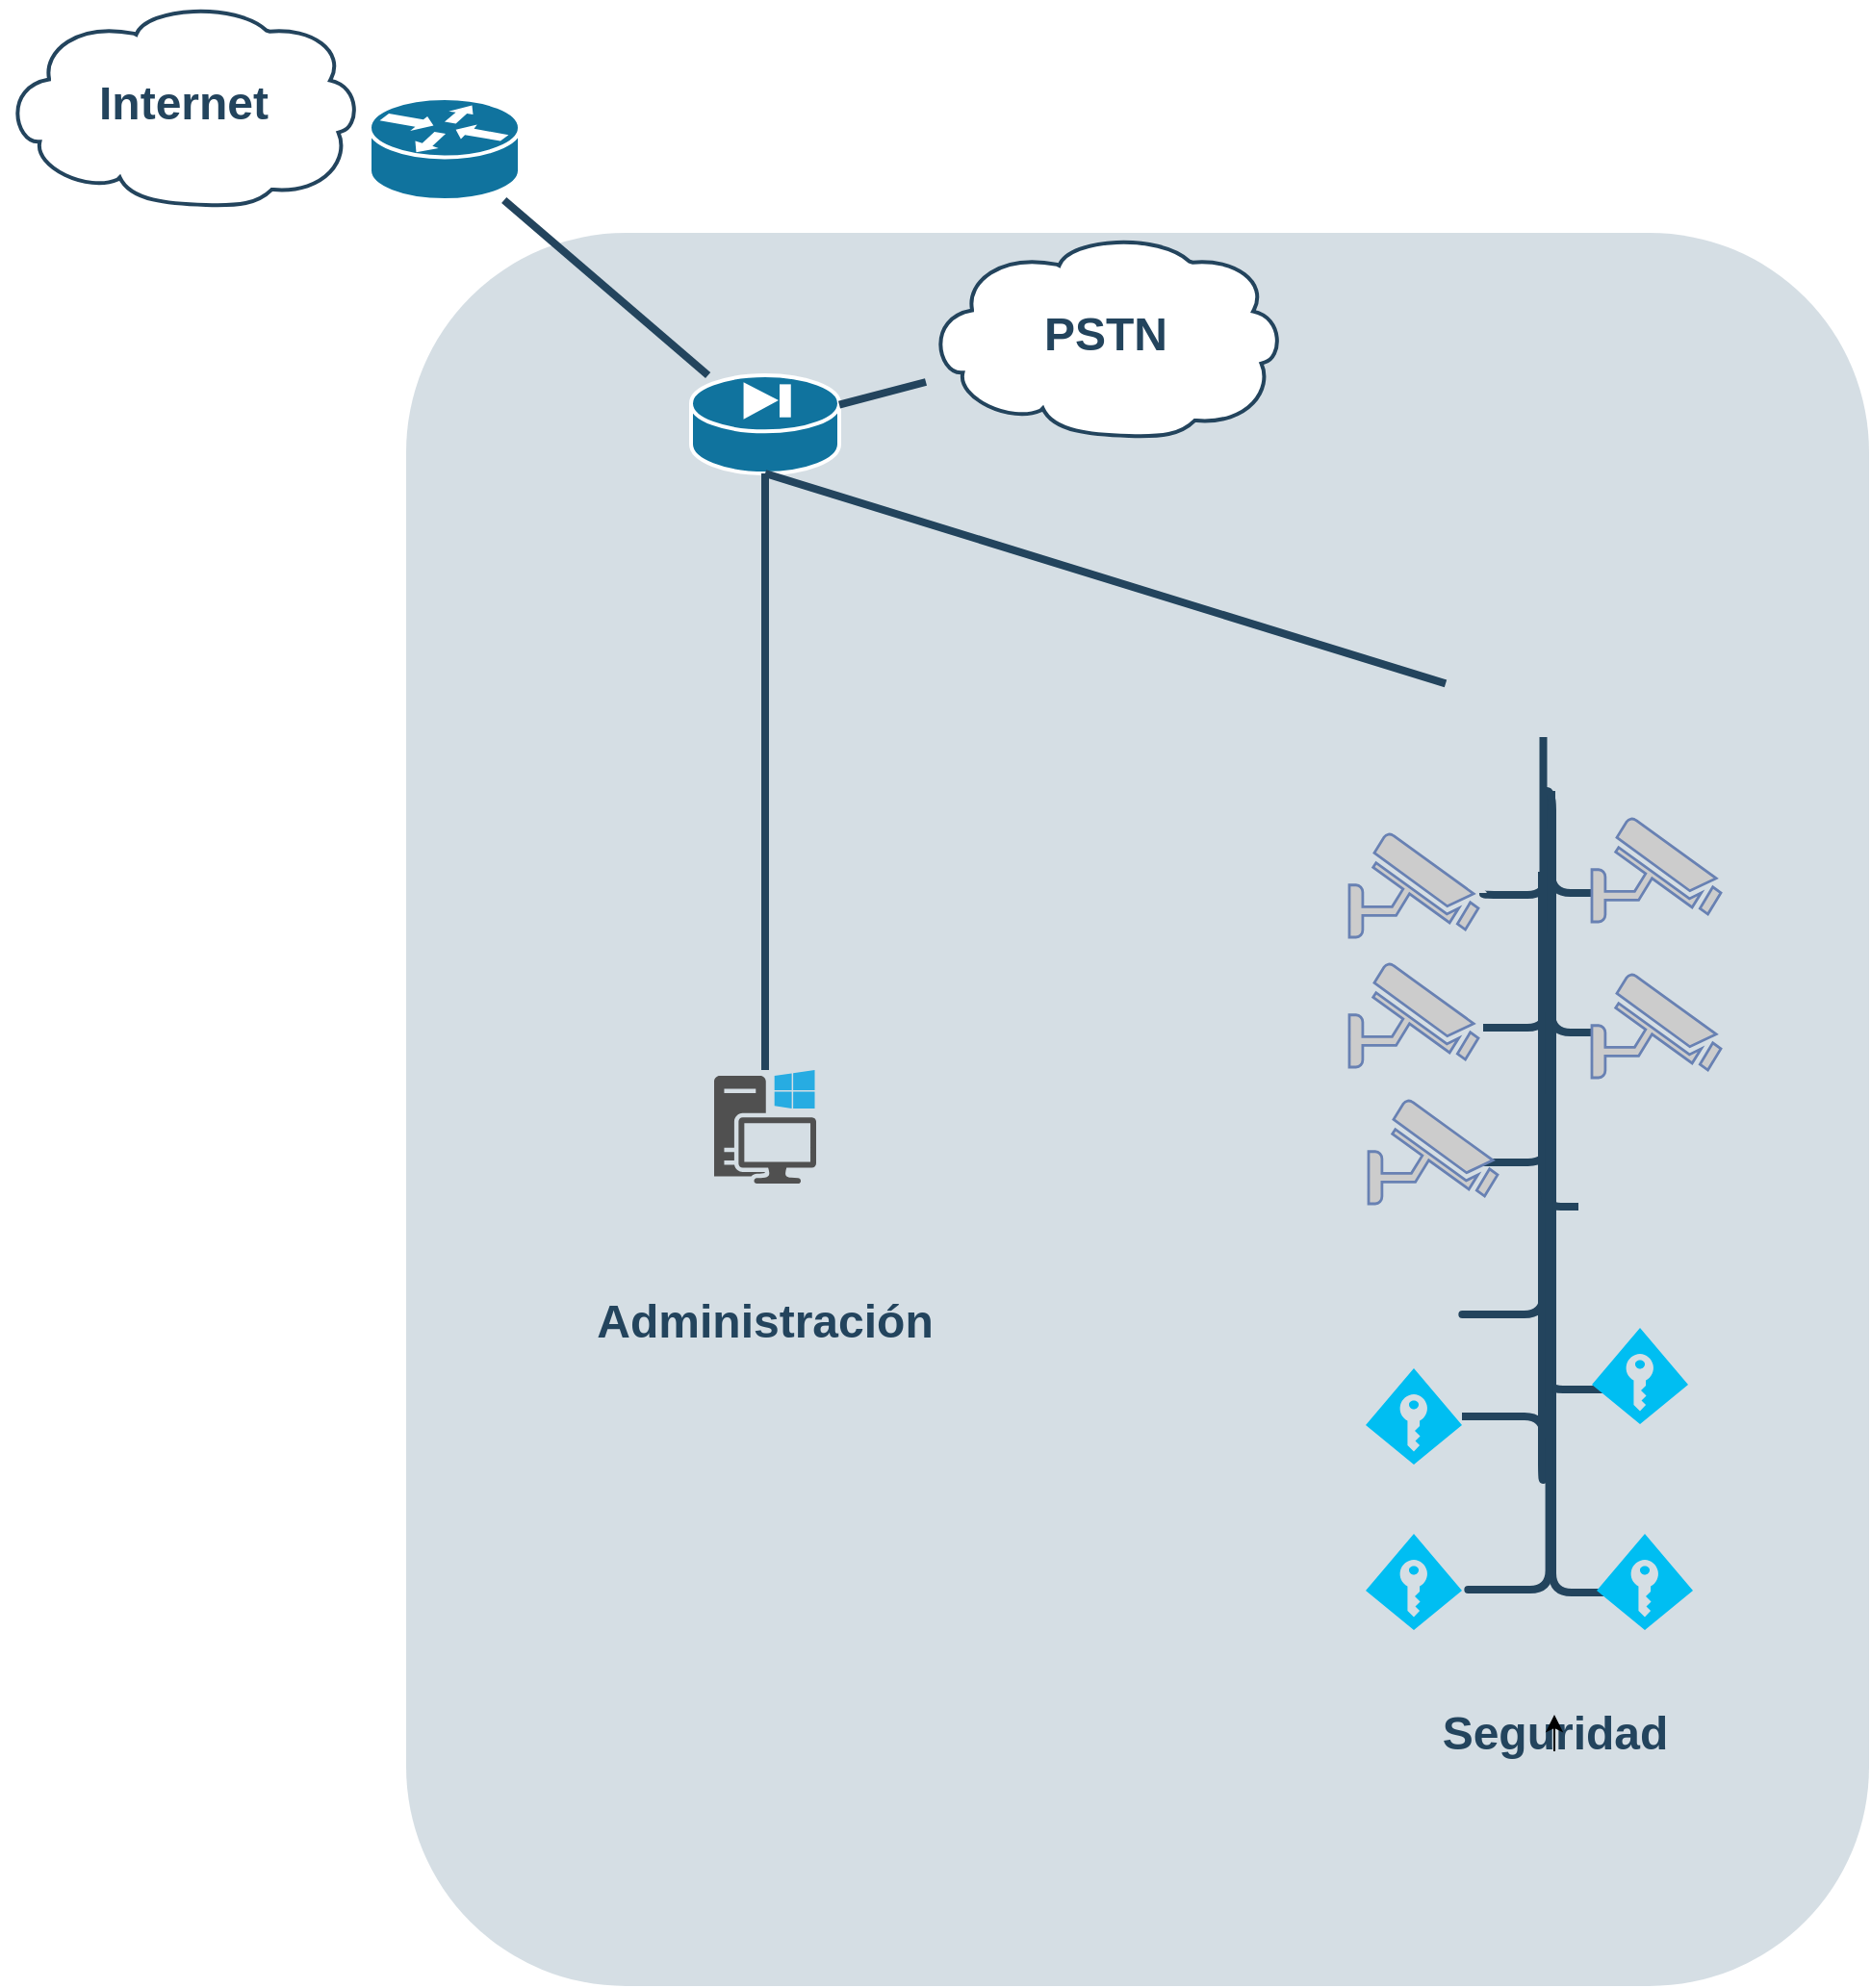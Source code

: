 <mxfile version="22.0.8" type="github">
  <diagram id="6a731a19-8d31-9384-78a2-239565b7b9f0" name="Page-1">
    <mxGraphModel dx="2322" dy="1264" grid="1" gridSize="10" guides="1" tooltips="1" connect="1" arrows="1" fold="1" page="1" pageScale="1" pageWidth="827" pageHeight="1169" background="none" math="0" shadow="0">
      <root>
        <mxCell id="0" />
        <mxCell id="1" parent="0" />
        <mxCell id="2092" value="" style="rounded=1;whiteSpace=wrap;html=1;strokeColor=none;fillColor=#BAC8D3;fontSize=24;fontColor=#23445D;align=center;opacity=60;" parent="1" vertex="1">
          <mxGeometry x="650" y="150" width="760" height="911" as="geometry" />
        </mxCell>
        <mxCell id="2108" value="" style="shape=mxgraph.cisco.security.pix_firewall;html=1;dashed=0;fillColor=#10739E;strokeColor=#ffffff;strokeWidth=2;verticalLabelPosition=bottom;verticalAlign=top;fontFamily=Helvetica;fontSize=36;fontColor=#FFB366" parent="1" vertex="1">
          <mxGeometry x="798" y="224" width="77" height="51" as="geometry" />
        </mxCell>
        <mxCell id="2109" value="Internet" style="shape=mxgraph.cisco.storage.cloud;html=1;dashed=0;strokeColor=#23445D;fillColor=#ffffff;strokeWidth=2;fontFamily=Helvetica;fontSize=24;fontColor=#23445D;align=center;fontStyle=1" parent="1" vertex="1">
          <mxGeometry x="440.5" y="30" width="186" height="106" as="geometry" />
        </mxCell>
        <mxCell id="2110" value="PSTN" style="shape=mxgraph.cisco.storage.cloud;html=1;dashed=0;strokeColor=#23445D;fillColor=#ffffff;strokeWidth=2;fontFamily=Helvetica;fontSize=24;fontColor=#23445D;fontStyle=1" parent="1" vertex="1">
          <mxGeometry x="920" y="150" width="186" height="106" as="geometry" />
        </mxCell>
        <mxCell id="2138" value="" style="shape=mxgraph.cisco.routers.router;html=1;dashed=0;fillColor=#10739E;strokeColor=#ffffff;strokeWidth=2;verticalLabelPosition=bottom;verticalAlign=top;fontFamily=Helvetica;fontSize=36;fontColor=#FFB366" parent="1" vertex="1">
          <mxGeometry x="631" y="80" width="78" height="53" as="geometry" />
        </mxCell>
        <mxCell id="2170" value="" style="elbow=horizontal;endArrow=none;html=1;strokeColor=#23445D;endFill=0;strokeWidth=4;rounded=1" parent="1" source="2108" target="2138" edge="1">
          <mxGeometry width="100" height="100" relative="1" as="geometry">
            <mxPoint x="1210" y="198.0" as="sourcePoint" />
            <mxPoint x="1210.278" y="240.083" as="targetPoint" />
          </mxGeometry>
        </mxCell>
        <mxCell id="2171" value="" style="elbow=horizontal;endArrow=none;html=1;strokeColor=#23445D;endFill=0;strokeWidth=4;rounded=1" parent="1" source="2108" target="2110" edge="1">
          <mxGeometry width="100" height="100" relative="1" as="geometry">
            <mxPoint x="1220" y="208.0" as="sourcePoint" />
            <mxPoint x="910" y="219.149" as="targetPoint" />
          </mxGeometry>
        </mxCell>
        <mxCell id="2173" style="edgeStyle=none;rounded=1;html=1;strokeColor=#23445D;endArrow=none;endFill=0;strokeWidth=4" parent="1" source="2108" target="Q__xzIpu4N2IP-a3nQCp-2258" edge="1">
          <mxGeometry relative="1" as="geometry">
            <mxPoint x="822.5" y="404" as="sourcePoint" />
            <mxPoint x="822.5" y="466" as="targetPoint" />
            <Array as="points" />
          </mxGeometry>
        </mxCell>
        <mxCell id="2174" style="edgeStyle=none;rounded=1;html=1;strokeColor=#23445D;endArrow=none;endFill=0;strokeWidth=4;exitX=0.5;exitY=1;exitDx=0;exitDy=0;exitPerimeter=0;" parent="1" source="2108" target="2dOc67XMpe4D0IIJay1_-2258" edge="1">
          <mxGeometry relative="1" as="geometry">
            <mxPoint x="854.5" y="374.577" as="sourcePoint" />
            <mxPoint x="1153" y="402.859" as="targetPoint" />
          </mxGeometry>
        </mxCell>
        <mxCell id="2203" style="edgeStyle=orthogonalEdgeStyle;rounded=1;html=1;strokeColor=#23445D;endArrow=none;endFill=0;strokeWidth=4" parent="1" edge="1">
          <mxGeometry relative="1" as="geometry">
            <Array as="points">
              <mxPoint x="1242.5" y="494" />
            </Array>
            <mxPoint x="1242.5" y="440" as="sourcePoint" />
            <mxPoint x="1209.5" y="493" as="targetPoint" />
          </mxGeometry>
        </mxCell>
        <mxCell id="2204" style="edgeStyle=orthogonalEdgeStyle;rounded=1;html=1;strokeColor=#23445D;endArrow=none;endFill=0;strokeWidth=4" parent="1" edge="1">
          <mxGeometry relative="1" as="geometry">
            <Array as="points">
              <mxPoint x="1242.5" y="563" />
            </Array>
            <mxPoint x="1242.5" y="490" as="sourcePoint" />
            <mxPoint x="1209.5" y="563" as="targetPoint" />
          </mxGeometry>
        </mxCell>
        <mxCell id="2205" style="edgeStyle=orthogonalEdgeStyle;rounded=1;html=1;strokeColor=#23445D;endArrow=none;endFill=0;strokeWidth=4" parent="1" edge="1">
          <mxGeometry relative="1" as="geometry">
            <Array as="points">
              <mxPoint x="1242.25" y="633" />
            </Array>
            <mxPoint x="1242.75" y="550" as="sourcePoint" />
            <mxPoint x="1209.25" y="633" as="targetPoint" />
          </mxGeometry>
        </mxCell>
        <mxCell id="2206" style="edgeStyle=orthogonalEdgeStyle;rounded=1;html=1;strokeColor=#23445D;endArrow=none;endFill=0;strokeWidth=4" parent="1" edge="1">
          <mxGeometry relative="1" as="geometry">
            <Array as="points">
              <mxPoint x="1245" y="493" />
            </Array>
            <mxPoint x="1245" y="440" as="sourcePoint" />
            <mxPoint x="1266" y="493" as="targetPoint" />
          </mxGeometry>
        </mxCell>
        <mxCell id="2207" style="edgeStyle=orthogonalEdgeStyle;rounded=1;html=1;strokeColor=#23445D;endArrow=none;endFill=0;strokeWidth=4" parent="1" edge="1">
          <mxGeometry relative="1" as="geometry">
            <Array as="points">
              <mxPoint x="1245" y="565.5" />
            </Array>
            <mxPoint x="1245" y="480" as="sourcePoint" />
            <mxPoint x="1266" y="565.5" as="targetPoint" />
          </mxGeometry>
        </mxCell>
        <mxCell id="2230" value="&lt;font style=&quot;font-size: 24px;&quot;&gt;Seguridad&lt;/font&gt;" style="rounded=1;whiteSpace=wrap;html=1;strokeColor=none;fillColor=none;fontSize=14;fontColor=#23445D;align=center;fontStyle=1" parent="1" vertex="1">
          <mxGeometry x="1198.5" y="920" width="96" height="19" as="geometry" />
        </mxCell>
        <mxCell id="2232" value="&lt;font color=&quot;#23445d&quot;&gt;&lt;font style=&quot;font-size: 24px;&quot;&gt;Administración&lt;/font&gt;&lt;br&gt;&lt;/font&gt;" style="rounded=1;whiteSpace=wrap;html=1;strokeColor=none;fillColor=none;fontSize=14;fontColor=#742B21;align=center;fontStyle=1" parent="1" vertex="1">
          <mxGeometry x="782" y="706" width="109" height="19" as="geometry" />
        </mxCell>
        <mxCell id="2238" style="edgeStyle=orthogonalEdgeStyle;rounded=1;html=1;endArrow=none;endFill=0;strokeColor=#23445D;strokeWidth=4;fontSize=14;fontColor=#990000" parent="1" edge="1">
          <mxGeometry relative="1" as="geometry">
            <Array as="points">
              <mxPoint x="1241.5" y="751" />
            </Array>
            <mxPoint x="1241" y="440" as="sourcePoint" />
            <mxPoint x="1271.5" y="751" as="targetPoint" />
          </mxGeometry>
        </mxCell>
        <mxCell id="2240" style="edgeStyle=orthogonalEdgeStyle;rounded=1;html=1;endArrow=none;endFill=0;strokeColor=#23445D;strokeWidth=4;fontSize=14;fontColor=#990000" parent="1" edge="1">
          <mxGeometry relative="1" as="geometry">
            <Array as="points">
              <mxPoint x="1241" y="712" />
              <mxPoint x="1197" y="712" />
            </Array>
            <mxPoint x="1201" y="712" as="targetPoint" />
            <mxPoint x="1240.75" y="412" as="sourcePoint" />
          </mxGeometry>
        </mxCell>
        <mxCell id="2241" style="edgeStyle=orthogonalEdgeStyle;rounded=1;html=1;endArrow=none;endFill=0;strokeColor=#23445D;strokeWidth=4;fontSize=14;fontColor=#990000" parent="1" edge="1" target="Q__xzIpu4N2IP-a3nQCp-2261">
          <mxGeometry relative="1" as="geometry">
            <Array as="points">
              <mxPoint x="1240" y="798" />
              <mxPoint x="1241" y="798" />
              <mxPoint x="1241" y="765" />
            </Array>
            <mxPoint x="1197" y="798" as="targetPoint" />
            <mxPoint x="1240" y="482" as="sourcePoint" />
          </mxGeometry>
        </mxCell>
        <mxCell id="2250" style="edgeStyle=orthogonalEdgeStyle;rounded=1;html=1;endArrow=none;endFill=0;strokeColor=#23445D;strokeWidth=4;fontSize=14;fontColor=#990000" parent="1" edge="1">
          <mxGeometry relative="1" as="geometry">
            <Array as="points">
              <mxPoint x="1241" y="656" />
            </Array>
            <mxPoint x="1241" y="514" as="sourcePoint" />
            <mxPoint x="1259" y="656" as="targetPoint" />
          </mxGeometry>
        </mxCell>
        <mxCell id="2257" style="edgeStyle=orthogonalEdgeStyle;curved=1;rounded=0;jumpStyle=none;html=1;exitX=0.75;exitY=0;entryX=0.75;entryY=0;shadow=0;labelBackgroundColor=#ffffff;startArrow=none;startFill=0;endArrow=none;endFill=0;endSize=10;jettySize=auto;orthogonalLoop=1;strokeColor=#23445D;strokeWidth=2;fillColor=#F08705;fontFamily=Helvetica;fontSize=25;fontColor=#23445D;align=left;" parent="1" edge="1">
          <mxGeometry relative="1" as="geometry">
            <mxPoint x="1085.75" y="424" as="sourcePoint" />
            <mxPoint x="1085.75" y="424" as="targetPoint" />
          </mxGeometry>
        </mxCell>
        <mxCell id="2dOc67XMpe4D0IIJay1_-2258" value="" style="shape=image;html=1;verticalAlign=top;verticalLabelPosition=bottom;labelBackgroundColor=#ffffff;imageAspect=0;aspect=fixed;image=https://cdn0.iconfinder.com/data/icons/google-material-design-3-0/48/ic_fiber_dvr_48px-128.png" parent="1" vertex="1">
          <mxGeometry x="1190" y="350" width="99" height="99" as="geometry" />
        </mxCell>
        <mxCell id="2dOc67XMpe4D0IIJay1_-2260" value="" style="fontColor=#0066CC;verticalAlign=top;verticalLabelPosition=bottom;labelPosition=center;align=center;html=1;outlineConnect=0;fillColor=#CCCCCC;strokeColor=#6881B3;gradientColor=none;gradientDirection=north;strokeWidth=2;shape=mxgraph.networks.security_camera;" parent="1" vertex="1">
          <mxGeometry x="1266" y="535" width="67" height="54" as="geometry" />
        </mxCell>
        <mxCell id="2dOc67XMpe4D0IIJay1_-2261" value="" style="fontColor=#0066CC;verticalAlign=top;verticalLabelPosition=bottom;labelPosition=center;align=center;html=1;outlineConnect=0;fillColor=#CCCCCC;strokeColor=#6881B3;gradientColor=none;gradientDirection=north;strokeWidth=2;shape=mxgraph.networks.security_camera;" parent="1" vertex="1">
          <mxGeometry x="1140" y="462" width="67" height="54" as="geometry" />
        </mxCell>
        <mxCell id="2dOc67XMpe4D0IIJay1_-2263" value="" style="fontColor=#0066CC;verticalAlign=top;verticalLabelPosition=bottom;labelPosition=center;align=center;html=1;outlineConnect=0;fillColor=#CCCCCC;strokeColor=#6881B3;gradientColor=none;gradientDirection=north;strokeWidth=2;shape=mxgraph.networks.security_camera;" parent="1" vertex="1">
          <mxGeometry x="1266" y="454" width="67" height="54" as="geometry" />
        </mxCell>
        <mxCell id="2dOc67XMpe4D0IIJay1_-2264" value="" style="fontColor=#0066CC;verticalAlign=top;verticalLabelPosition=bottom;labelPosition=center;align=center;html=1;outlineConnect=0;fillColor=#CCCCCC;strokeColor=#6881B3;gradientColor=none;gradientDirection=north;strokeWidth=2;shape=mxgraph.networks.security_camera;" parent="1" vertex="1">
          <mxGeometry x="1140" y="529.5" width="67" height="54" as="geometry" />
        </mxCell>
        <mxCell id="2dOc67XMpe4D0IIJay1_-2267" value="" style="fontColor=#0066CC;verticalAlign=top;verticalLabelPosition=bottom;labelPosition=center;align=center;html=1;outlineConnect=0;fillColor=#CCCCCC;strokeColor=#6881B3;gradientColor=none;gradientDirection=north;strokeWidth=2;shape=mxgraph.networks.security_camera;" parent="1" vertex="1">
          <mxGeometry x="1150" y="600.5" width="67" height="54" as="geometry" />
        </mxCell>
        <mxCell id="Q__xzIpu4N2IP-a3nQCp-2258" value="" style="sketch=0;pointerEvents=1;shadow=0;dashed=0;html=1;strokeColor=none;fillColor=#505050;labelPosition=center;verticalLabelPosition=bottom;verticalAlign=top;outlineConnect=0;align=center;shape=mxgraph.office.devices.workstation_pc;" vertex="1" parent="1">
          <mxGeometry x="810" y="585" width="53" height="59" as="geometry" />
        </mxCell>
        <mxCell id="Q__xzIpu4N2IP-a3nQCp-2259" style="edgeStyle=orthogonalEdgeStyle;rounded=1;html=1;strokeColor=#23445D;endArrow=none;endFill=0;strokeWidth=4" edge="1" parent="1">
          <mxGeometry relative="1" as="geometry">
            <Array as="points">
              <mxPoint x="1245.5" y="856.5" />
            </Array>
            <mxPoint x="1240" y="440" as="sourcePoint" />
            <mxPoint x="1275.5" y="856.5" as="targetPoint" />
          </mxGeometry>
        </mxCell>
        <mxCell id="Q__xzIpu4N2IP-a3nQCp-2260" value="" style="verticalLabelPosition=bottom;html=1;verticalAlign=top;align=center;strokeColor=none;fillColor=#00BEF2;shape=mxgraph.azure.access_control;" vertex="1" parent="1">
          <mxGeometry x="1148.5" y="826" width="50" height="50" as="geometry" />
        </mxCell>
        <mxCell id="Q__xzIpu4N2IP-a3nQCp-2261" value="" style="verticalLabelPosition=bottom;html=1;verticalAlign=top;align=center;strokeColor=none;fillColor=#00BEF2;shape=mxgraph.azure.access_control;" vertex="1" parent="1">
          <mxGeometry x="1148.5" y="740" width="50" height="50" as="geometry" />
        </mxCell>
        <mxCell id="Q__xzIpu4N2IP-a3nQCp-2262" value="" style="verticalLabelPosition=bottom;html=1;verticalAlign=top;align=center;strokeColor=none;fillColor=#00BEF2;shape=mxgraph.azure.access_control;" vertex="1" parent="1">
          <mxGeometry x="1268.5" y="826" width="50" height="50" as="geometry" />
        </mxCell>
        <mxCell id="Q__xzIpu4N2IP-a3nQCp-2263" value="" style="verticalLabelPosition=bottom;html=1;verticalAlign=top;align=center;strokeColor=none;fillColor=#00BEF2;shape=mxgraph.azure.access_control;" vertex="1" parent="1">
          <mxGeometry x="1266" y="719" width="50" height="50" as="geometry" />
        </mxCell>
        <mxCell id="Q__xzIpu4N2IP-a3nQCp-2265" style="edgeStyle=orthogonalEdgeStyle;rounded=1;html=1;endArrow=none;endFill=0;strokeColor=#23445D;strokeWidth=4;fontSize=14;fontColor=#990000" edge="1" parent="1">
          <mxGeometry relative="1" as="geometry">
            <Array as="points">
              <mxPoint x="1244" y="855" />
              <mxPoint x="1200" y="855" />
            </Array>
            <mxPoint x="1204" y="855" as="targetPoint" />
            <mxPoint x="1243.75" y="555" as="sourcePoint" />
          </mxGeometry>
        </mxCell>
        <mxCell id="Q__xzIpu4N2IP-a3nQCp-2266" style="edgeStyle=orthogonalEdgeStyle;rounded=0;orthogonalLoop=1;jettySize=auto;html=1;exitX=0.5;exitY=1;exitDx=0;exitDy=0;entryX=0.5;entryY=0;entryDx=0;entryDy=0;" edge="1" parent="1" source="2230" target="2230">
          <mxGeometry relative="1" as="geometry" />
        </mxCell>
      </root>
    </mxGraphModel>
  </diagram>
</mxfile>
